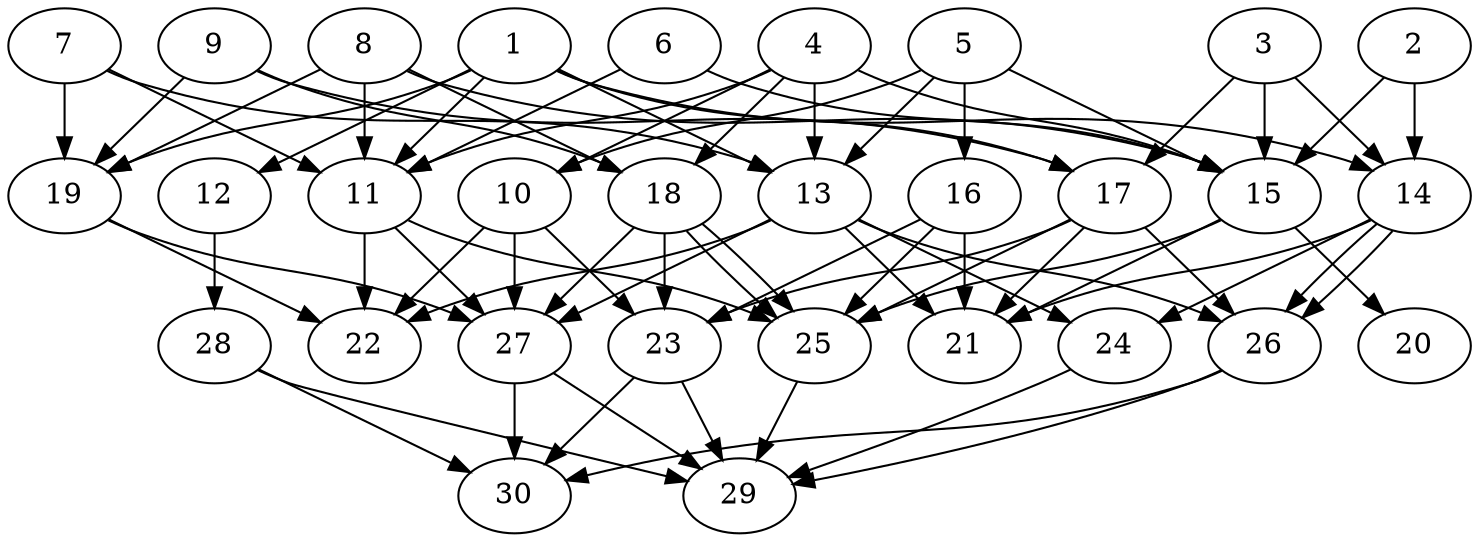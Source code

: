 // DAG automatically generated by daggen at Thu Oct  3 14:04:18 2019
// ./daggen --dot -n 30 --ccr 0.3 --fat 0.7 --regular 0.9 --density 0.6 --mindata 5242880 --maxdata 52428800 
digraph G {
  1 [size="99631787", alpha="0.08", expect_size="29889536"] 
  1 -> 11 [size ="29889536"]
  1 -> 12 [size ="29889536"]
  1 -> 13 [size ="29889536"]
  1 -> 14 [size ="29889536"]
  1 -> 17 [size ="29889536"]
  1 -> 19 [size ="29889536"]
  2 [size="103970133", alpha="0.16", expect_size="31191040"] 
  2 -> 14 [size ="31191040"]
  2 -> 15 [size ="31191040"]
  3 [size="172636160", alpha="0.20", expect_size="51790848"] 
  3 -> 14 [size ="51790848"]
  3 -> 15 [size ="51790848"]
  3 -> 17 [size ="51790848"]
  4 [size="99386027", alpha="0.10", expect_size="29815808"] 
  4 -> 10 [size ="29815808"]
  4 -> 11 [size ="29815808"]
  4 -> 13 [size ="29815808"]
  4 -> 15 [size ="29815808"]
  4 -> 18 [size ="29815808"]
  5 [size="51124907", alpha="0.13", expect_size="15337472"] 
  5 -> 10 [size ="15337472"]
  5 -> 13 [size ="15337472"]
  5 -> 15 [size ="15337472"]
  5 -> 16 [size ="15337472"]
  6 [size="25374720", alpha="0.18", expect_size="7612416"] 
  6 -> 11 [size ="7612416"]
  6 -> 15 [size ="7612416"]
  7 [size="110284800", alpha="0.04", expect_size="33085440"] 
  7 -> 11 [size ="33085440"]
  7 -> 13 [size ="33085440"]
  7 -> 19 [size ="33085440"]
  8 [size="140724907", alpha="0.13", expect_size="42217472"] 
  8 -> 11 [size ="42217472"]
  8 -> 15 [size ="42217472"]
  8 -> 18 [size ="42217472"]
  8 -> 19 [size ="42217472"]
  9 [size="61552640", alpha="0.18", expect_size="18465792"] 
  9 -> 17 [size ="18465792"]
  9 -> 18 [size ="18465792"]
  9 -> 19 [size ="18465792"]
  10 [size="120893440", alpha="0.04", expect_size="36268032"] 
  10 -> 22 [size ="36268032"]
  10 -> 23 [size ="36268032"]
  10 -> 27 [size ="36268032"]
  11 [size="18612907", alpha="0.09", expect_size="5583872"] 
  11 -> 22 [size ="5583872"]
  11 -> 25 [size ="5583872"]
  11 -> 27 [size ="5583872"]
  12 [size="81889280", alpha="0.19", expect_size="24566784"] 
  12 -> 28 [size ="24566784"]
  13 [size="48653653", alpha="0.07", expect_size="14596096"] 
  13 -> 21 [size ="14596096"]
  13 -> 22 [size ="14596096"]
  13 -> 24 [size ="14596096"]
  13 -> 26 [size ="14596096"]
  13 -> 27 [size ="14596096"]
  14 [size="48455680", alpha="0.07", expect_size="14536704"] 
  14 -> 21 [size ="14536704"]
  14 -> 24 [size ="14536704"]
  14 -> 26 [size ="14536704"]
  14 -> 26 [size ="14536704"]
  15 [size="129972907", alpha="0.08", expect_size="38991872"] 
  15 -> 20 [size ="38991872"]
  15 -> 21 [size ="38991872"]
  15 -> 25 [size ="38991872"]
  16 [size="77482667", alpha="0.01", expect_size="23244800"] 
  16 -> 21 [size ="23244800"]
  16 -> 23 [size ="23244800"]
  16 -> 25 [size ="23244800"]
  17 [size="65252693", alpha="0.17", expect_size="19575808"] 
  17 -> 21 [size ="19575808"]
  17 -> 23 [size ="19575808"]
  17 -> 25 [size ="19575808"]
  17 -> 26 [size ="19575808"]
  18 [size="100198400", alpha="0.18", expect_size="30059520"] 
  18 -> 23 [size ="30059520"]
  18 -> 25 [size ="30059520"]
  18 -> 25 [size ="30059520"]
  18 -> 27 [size ="30059520"]
  19 [size="45554347", alpha="0.17", expect_size="13666304"] 
  19 -> 22 [size ="13666304"]
  19 -> 27 [size ="13666304"]
  20 [size="30890667", alpha="0.15", expect_size="9267200"] 
  21 [size="64942080", alpha="0.04", expect_size="19482624"] 
  22 [size="137762133", alpha="0.03", expect_size="41328640"] 
  23 [size="132280320", alpha="0.03", expect_size="39684096"] 
  23 -> 29 [size ="39684096"]
  23 -> 30 [size ="39684096"]
  24 [size="29641387", alpha="0.12", expect_size="8892416"] 
  24 -> 29 [size ="8892416"]
  25 [size="83909973", alpha="0.06", expect_size="25172992"] 
  25 -> 29 [size ="25172992"]
  26 [size="146667520", alpha="0.01", expect_size="44000256"] 
  26 -> 29 [size ="44000256"]
  26 -> 30 [size ="44000256"]
  27 [size="152145920", alpha="0.08", expect_size="45643776"] 
  27 -> 29 [size ="45643776"]
  27 -> 30 [size ="45643776"]
  28 [size="126549333", alpha="0.10", expect_size="37964800"] 
  28 -> 29 [size ="37964800"]
  28 -> 30 [size ="37964800"]
  29 [size="113309013", alpha="0.18", expect_size="33992704"] 
  30 [size="92453547", alpha="0.19", expect_size="27736064"] 
}
